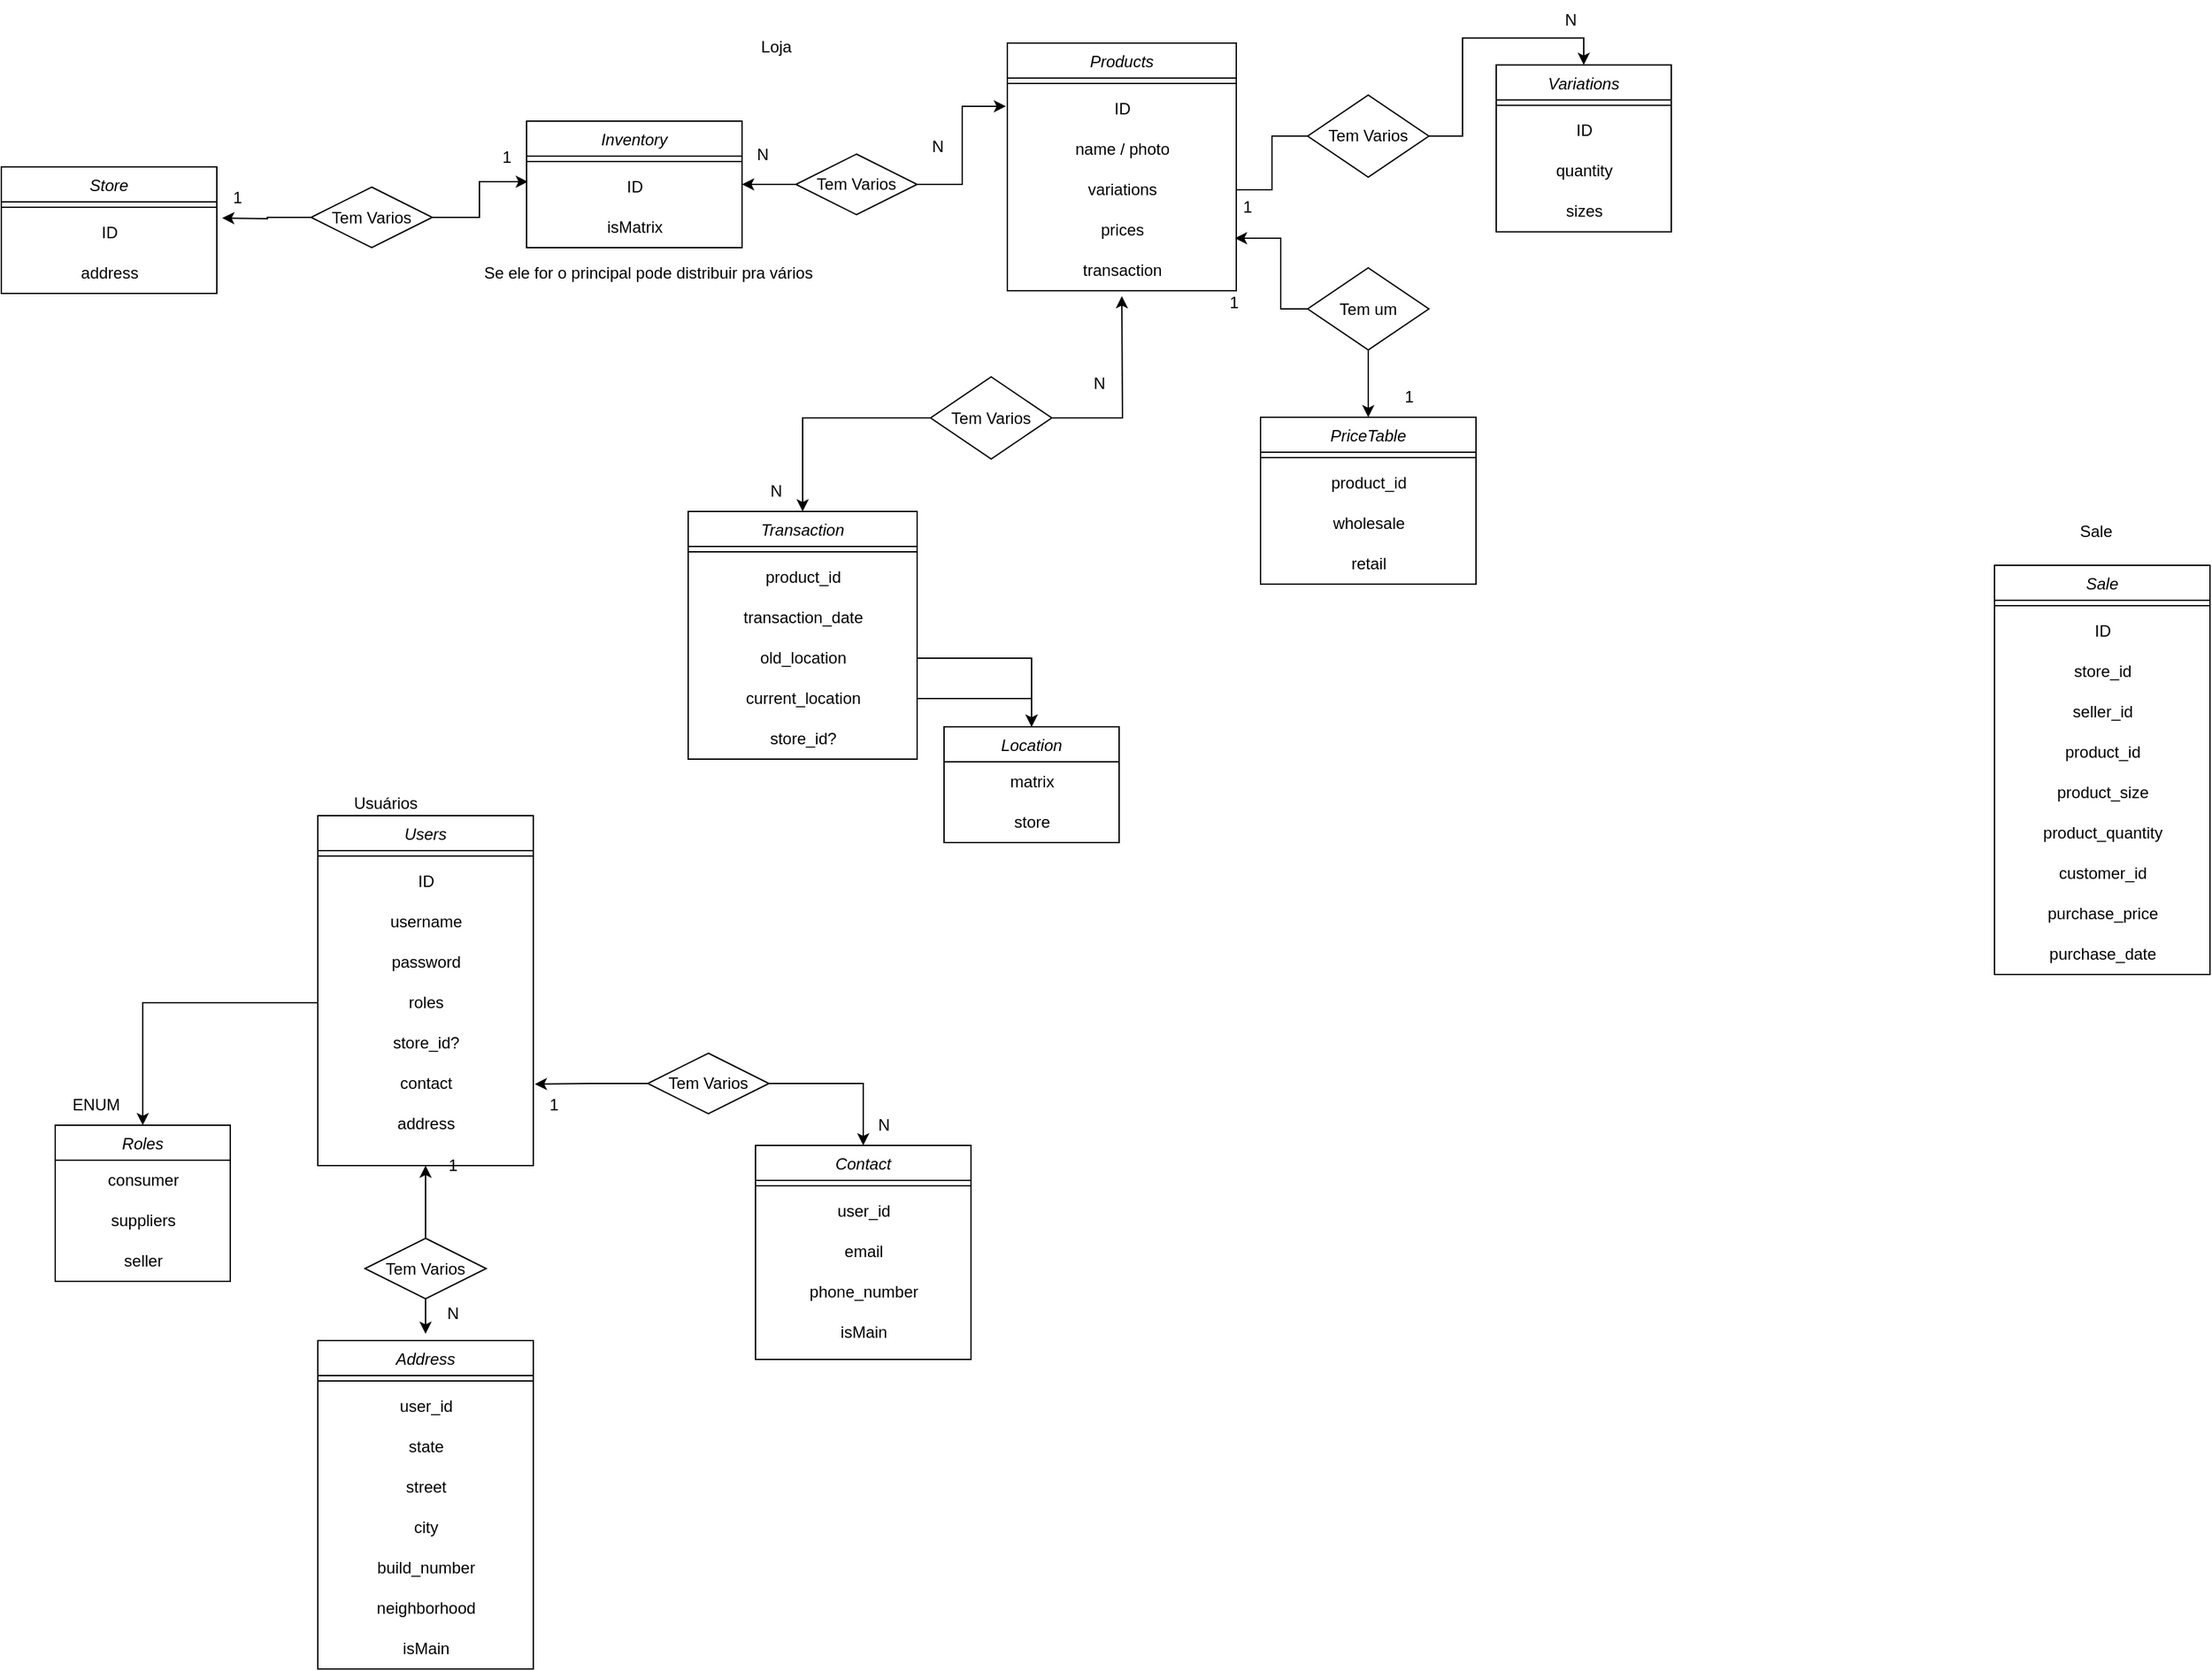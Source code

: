 <mxfile version="20.2.7" type="device"><diagram id="C5RBs43oDa-KdzZeNtuy" name="Page-1"><mxGraphModel dx="1933" dy="2263" grid="1" gridSize="10" guides="1" tooltips="1" connect="1" arrows="1" fold="1" page="1" pageScale="1" pageWidth="827" pageHeight="1169" math="0" shadow="0"><root><mxCell id="WIyWlLk6GJQsqaUBKTNV-0"/><mxCell id="WIyWlLk6GJQsqaUBKTNV-1" parent="WIyWlLk6GJQsqaUBKTNV-0"/><mxCell id="zkfFHV4jXpPFQw0GAbJ--0" value="Inventory" style="swimlane;fontStyle=2;align=center;verticalAlign=top;childLayout=stackLayout;horizontal=1;startSize=26;horizontalStack=0;resizeParent=1;resizeLast=0;collapsible=1;marginBottom=0;rounded=0;shadow=0;strokeWidth=1;" parent="WIyWlLk6GJQsqaUBKTNV-1" vertex="1"><mxGeometry x="10" y="10" width="160" height="94" as="geometry"><mxRectangle x="230" y="140" width="160" height="26" as="alternateBounds"/></mxGeometry></mxCell><mxCell id="zkfFHV4jXpPFQw0GAbJ--4" value="" style="line;html=1;strokeWidth=1;align=left;verticalAlign=middle;spacingTop=-1;spacingLeft=3;spacingRight=3;rotatable=0;labelPosition=right;points=[];portConstraint=eastwest;" parent="zkfFHV4jXpPFQw0GAbJ--0" vertex="1"><mxGeometry y="26" width="160" height="8" as="geometry"/></mxCell><mxCell id="y4ZcWmP_9i4Qwm3ODVSD-3" value="ID" style="text;html=1;align=center;verticalAlign=middle;resizable=0;points=[];autosize=1;strokeColor=none;fillColor=none;" parent="zkfFHV4jXpPFQw0GAbJ--0" vertex="1"><mxGeometry y="34" width="160" height="30" as="geometry"/></mxCell><mxCell id="y4ZcWmP_9i4Qwm3ODVSD-5" value="isMatrix" style="text;html=1;align=center;verticalAlign=middle;resizable=0;points=[];autosize=1;strokeColor=none;fillColor=none;" parent="zkfFHV4jXpPFQw0GAbJ--0" vertex="1"><mxGeometry y="64" width="160" height="30" as="geometry"/></mxCell><mxCell id="y4ZcWmP_9i4Qwm3ODVSD-25" style="edgeStyle=orthogonalEdgeStyle;rounded=0;orthogonalLoop=1;jettySize=auto;html=1;entryX=1;entryY=0.433;entryDx=0;entryDy=0;entryPerimeter=0;" parent="WIyWlLk6GJQsqaUBKTNV-1" source="y4ZcWmP_9i4Qwm3ODVSD-23" target="y4ZcWmP_9i4Qwm3ODVSD-3" edge="1"><mxGeometry relative="1" as="geometry"/></mxCell><mxCell id="y4ZcWmP_9i4Qwm3ODVSD-31" style="edgeStyle=orthogonalEdgeStyle;rounded=0;orthogonalLoop=1;jettySize=auto;html=1;entryX=-0.006;entryY=0.433;entryDx=0;entryDy=0;entryPerimeter=0;" parent="WIyWlLk6GJQsqaUBKTNV-1" source="y4ZcWmP_9i4Qwm3ODVSD-23" target="y4ZcWmP_9i4Qwm3ODVSD-28" edge="1"><mxGeometry relative="1" as="geometry"/></mxCell><mxCell id="y4ZcWmP_9i4Qwm3ODVSD-23" value="Tem Varios" style="rhombus;whiteSpace=wrap;html=1;" parent="WIyWlLk6GJQsqaUBKTNV-1" vertex="1"><mxGeometry x="210" y="34.5" width="90" height="45" as="geometry"/></mxCell><mxCell id="y4ZcWmP_9i4Qwm3ODVSD-26" value="Products&#10;" style="swimlane;fontStyle=2;align=center;verticalAlign=top;childLayout=stackLayout;horizontal=1;startSize=26;horizontalStack=0;resizeParent=1;resizeLast=0;collapsible=1;marginBottom=0;rounded=0;shadow=0;strokeWidth=1;" parent="WIyWlLk6GJQsqaUBKTNV-1" vertex="1"><mxGeometry x="367" y="-48" width="170" height="184" as="geometry"><mxRectangle x="230" y="140" width="160" height="26" as="alternateBounds"/></mxGeometry></mxCell><mxCell id="y4ZcWmP_9i4Qwm3ODVSD-27" value="" style="line;html=1;strokeWidth=1;align=left;verticalAlign=middle;spacingTop=-1;spacingLeft=3;spacingRight=3;rotatable=0;labelPosition=right;points=[];portConstraint=eastwest;" parent="y4ZcWmP_9i4Qwm3ODVSD-26" vertex="1"><mxGeometry y="26" width="170" height="8" as="geometry"/></mxCell><mxCell id="y4ZcWmP_9i4Qwm3ODVSD-28" value="ID" style="text;html=1;align=center;verticalAlign=middle;resizable=0;points=[];autosize=1;strokeColor=none;fillColor=none;" parent="y4ZcWmP_9i4Qwm3ODVSD-26" vertex="1"><mxGeometry y="34" width="170" height="30" as="geometry"/></mxCell><mxCell id="y4ZcWmP_9i4Qwm3ODVSD-217" value="name / photo" style="text;html=1;align=center;verticalAlign=middle;resizable=0;points=[];autosize=1;strokeColor=none;fillColor=none;" parent="y4ZcWmP_9i4Qwm3ODVSD-26" vertex="1"><mxGeometry y="64" width="170" height="30" as="geometry"/></mxCell><mxCell id="y4ZcWmP_9i4Qwm3ODVSD-136" value="variations" style="text;html=1;align=center;verticalAlign=middle;resizable=0;points=[];autosize=1;strokeColor=none;fillColor=none;" parent="y4ZcWmP_9i4Qwm3ODVSD-26" vertex="1"><mxGeometry y="94" width="170" height="30" as="geometry"/></mxCell><mxCell id="y4ZcWmP_9i4Qwm3ODVSD-124" value="prices" style="text;html=1;align=center;verticalAlign=middle;resizable=0;points=[];autosize=1;strokeColor=none;fillColor=none;" parent="y4ZcWmP_9i4Qwm3ODVSD-26" vertex="1"><mxGeometry y="124" width="170" height="30" as="geometry"/></mxCell><mxCell id="y4ZcWmP_9i4Qwm3ODVSD-209" value="transaction" style="text;html=1;align=center;verticalAlign=middle;resizable=0;points=[];autosize=1;strokeColor=none;fillColor=none;" parent="y4ZcWmP_9i4Qwm3ODVSD-26" vertex="1"><mxGeometry y="154" width="170" height="30" as="geometry"/></mxCell><mxCell id="y4ZcWmP_9i4Qwm3ODVSD-34" value="N" style="text;html=1;align=center;verticalAlign=middle;resizable=0;points=[];autosize=1;strokeColor=none;fillColor=none;" parent="WIyWlLk6GJQsqaUBKTNV-1" vertex="1"><mxGeometry x="170" y="20" width="30" height="30" as="geometry"/></mxCell><mxCell id="y4ZcWmP_9i4Qwm3ODVSD-35" value="N" style="text;html=1;align=center;verticalAlign=middle;resizable=0;points=[];autosize=1;strokeColor=none;fillColor=none;" parent="WIyWlLk6GJQsqaUBKTNV-1" vertex="1"><mxGeometry x="300" y="14" width="30" height="30" as="geometry"/></mxCell><mxCell id="y4ZcWmP_9i4Qwm3ODVSD-37" value="Users" style="swimlane;fontStyle=2;align=center;verticalAlign=top;childLayout=stackLayout;horizontal=1;startSize=26;horizontalStack=0;resizeParent=1;resizeLast=0;collapsible=1;marginBottom=0;rounded=0;shadow=0;strokeWidth=1;" parent="WIyWlLk6GJQsqaUBKTNV-1" vertex="1"><mxGeometry x="-145" y="526" width="160" height="260" as="geometry"><mxRectangle x="230" y="140" width="160" height="26" as="alternateBounds"/></mxGeometry></mxCell><mxCell id="y4ZcWmP_9i4Qwm3ODVSD-38" value="" style="line;html=1;strokeWidth=1;align=left;verticalAlign=middle;spacingTop=-1;spacingLeft=3;spacingRight=3;rotatable=0;labelPosition=right;points=[];portConstraint=eastwest;" parent="y4ZcWmP_9i4Qwm3ODVSD-37" vertex="1"><mxGeometry y="26" width="160" height="8" as="geometry"/></mxCell><mxCell id="ZL4ar5tYHBufmJx2ZnEz-0" value="ID" style="text;html=1;align=center;verticalAlign=middle;resizable=0;points=[];autosize=1;strokeColor=none;fillColor=none;" vertex="1" parent="y4ZcWmP_9i4Qwm3ODVSD-37"><mxGeometry y="34" width="160" height="30" as="geometry"/></mxCell><mxCell id="ZL4ar5tYHBufmJx2ZnEz-2" value="username" style="text;html=1;align=center;verticalAlign=middle;resizable=0;points=[];autosize=1;strokeColor=none;fillColor=none;" vertex="1" parent="y4ZcWmP_9i4Qwm3ODVSD-37"><mxGeometry y="64" width="160" height="30" as="geometry"/></mxCell><mxCell id="y4ZcWmP_9i4Qwm3ODVSD-39" value="password" style="text;html=1;align=center;verticalAlign=middle;resizable=0;points=[];autosize=1;strokeColor=none;fillColor=none;" parent="y4ZcWmP_9i4Qwm3ODVSD-37" vertex="1"><mxGeometry y="94" width="160" height="30" as="geometry"/></mxCell><mxCell id="y4ZcWmP_9i4Qwm3ODVSD-40" value="roles" style="text;html=1;align=center;verticalAlign=middle;resizable=0;points=[];autosize=1;strokeColor=none;fillColor=none;" parent="y4ZcWmP_9i4Qwm3ODVSD-37" vertex="1"><mxGeometry y="124" width="160" height="30" as="geometry"/></mxCell><mxCell id="y4ZcWmP_9i4Qwm3ODVSD-105" value="store_id?" style="text;html=1;align=center;verticalAlign=middle;resizable=0;points=[];autosize=1;strokeColor=none;fillColor=none;" parent="y4ZcWmP_9i4Qwm3ODVSD-37" vertex="1"><mxGeometry y="154" width="160" height="30" as="geometry"/></mxCell><mxCell id="y4ZcWmP_9i4Qwm3ODVSD-42" value="contact" style="text;html=1;align=center;verticalAlign=middle;resizable=0;points=[];autosize=1;strokeColor=none;fillColor=none;" parent="y4ZcWmP_9i4Qwm3ODVSD-37" vertex="1"><mxGeometry y="184" width="160" height="30" as="geometry"/></mxCell><mxCell id="y4ZcWmP_9i4Qwm3ODVSD-52" value="address" style="text;html=1;align=center;verticalAlign=middle;resizable=0;points=[];autosize=1;strokeColor=none;fillColor=none;" parent="y4ZcWmP_9i4Qwm3ODVSD-37" vertex="1"><mxGeometry y="214" width="160" height="30" as="geometry"/></mxCell><mxCell id="y4ZcWmP_9i4Qwm3ODVSD-43" value="Roles" style="swimlane;fontStyle=2;align=center;verticalAlign=top;childLayout=stackLayout;horizontal=1;startSize=26;horizontalStack=0;resizeParent=1;resizeLast=0;collapsible=1;marginBottom=0;rounded=0;shadow=0;strokeWidth=1;" parent="WIyWlLk6GJQsqaUBKTNV-1" vertex="1"><mxGeometry x="-340" y="756" width="130" height="116" as="geometry"><mxRectangle x="230" y="140" width="160" height="26" as="alternateBounds"/></mxGeometry></mxCell><mxCell id="y4ZcWmP_9i4Qwm3ODVSD-46" value="consumer" style="text;html=1;align=center;verticalAlign=middle;resizable=0;points=[];autosize=1;strokeColor=none;fillColor=none;" parent="y4ZcWmP_9i4Qwm3ODVSD-43" vertex="1"><mxGeometry y="26" width="130" height="30" as="geometry"/></mxCell><mxCell id="y4ZcWmP_9i4Qwm3ODVSD-51" value="suppliers" style="text;html=1;align=center;verticalAlign=middle;resizable=0;points=[];autosize=1;strokeColor=none;fillColor=none;" parent="y4ZcWmP_9i4Qwm3ODVSD-43" vertex="1"><mxGeometry y="56" width="130" height="30" as="geometry"/></mxCell><mxCell id="y4ZcWmP_9i4Qwm3ODVSD-47" value="seller" style="text;html=1;align=center;verticalAlign=middle;resizable=0;points=[];autosize=1;strokeColor=none;fillColor=none;" parent="y4ZcWmP_9i4Qwm3ODVSD-43" vertex="1"><mxGeometry y="86" width="130" height="30" as="geometry"/></mxCell><mxCell id="y4ZcWmP_9i4Qwm3ODVSD-48" style="edgeStyle=orthogonalEdgeStyle;rounded=0;orthogonalLoop=1;jettySize=auto;html=1;entryX=0.5;entryY=0;entryDx=0;entryDy=0;" parent="WIyWlLk6GJQsqaUBKTNV-1" source="y4ZcWmP_9i4Qwm3ODVSD-40" target="y4ZcWmP_9i4Qwm3ODVSD-43" edge="1"><mxGeometry relative="1" as="geometry"/></mxCell><mxCell id="y4ZcWmP_9i4Qwm3ODVSD-53" value="Contact" style="swimlane;fontStyle=2;align=center;verticalAlign=top;childLayout=stackLayout;horizontal=1;startSize=26;horizontalStack=0;resizeParent=1;resizeLast=0;collapsible=1;marginBottom=0;rounded=0;shadow=0;strokeWidth=1;" parent="WIyWlLk6GJQsqaUBKTNV-1" vertex="1"><mxGeometry x="180" y="771" width="160" height="159" as="geometry"><mxRectangle x="230" y="140" width="160" height="26" as="alternateBounds"/></mxGeometry></mxCell><mxCell id="y4ZcWmP_9i4Qwm3ODVSD-54" value="" style="line;html=1;strokeWidth=1;align=left;verticalAlign=middle;spacingTop=-1;spacingLeft=3;spacingRight=3;rotatable=0;labelPosition=right;points=[];portConstraint=eastwest;" parent="y4ZcWmP_9i4Qwm3ODVSD-53" vertex="1"><mxGeometry y="26" width="160" height="8" as="geometry"/></mxCell><mxCell id="ZL4ar5tYHBufmJx2ZnEz-4" value="user_id" style="text;html=1;align=center;verticalAlign=middle;resizable=0;points=[];autosize=1;strokeColor=none;fillColor=none;" vertex="1" parent="y4ZcWmP_9i4Qwm3ODVSD-53"><mxGeometry y="34" width="160" height="30" as="geometry"/></mxCell><mxCell id="y4ZcWmP_9i4Qwm3ODVSD-56" value="email" style="text;html=1;align=center;verticalAlign=middle;resizable=0;points=[];autosize=1;strokeColor=none;fillColor=none;" parent="y4ZcWmP_9i4Qwm3ODVSD-53" vertex="1"><mxGeometry y="64" width="160" height="30" as="geometry"/></mxCell><mxCell id="y4ZcWmP_9i4Qwm3ODVSD-55" value="phone_number" style="text;html=1;align=center;verticalAlign=middle;resizable=0;points=[];autosize=1;strokeColor=none;fillColor=none;" parent="y4ZcWmP_9i4Qwm3ODVSD-53" vertex="1"><mxGeometry y="94" width="160" height="30" as="geometry"/></mxCell><mxCell id="y4ZcWmP_9i4Qwm3ODVSD-112" value="isMain" style="text;html=1;align=center;verticalAlign=middle;resizable=0;points=[];autosize=1;strokeColor=none;fillColor=none;" parent="y4ZcWmP_9i4Qwm3ODVSD-53" vertex="1"><mxGeometry y="124" width="160" height="30" as="geometry"/></mxCell><mxCell id="y4ZcWmP_9i4Qwm3ODVSD-61" style="edgeStyle=orthogonalEdgeStyle;rounded=0;orthogonalLoop=1;jettySize=auto;html=1;entryX=0.5;entryY=0;entryDx=0;entryDy=0;" parent="WIyWlLk6GJQsqaUBKTNV-1" source="y4ZcWmP_9i4Qwm3ODVSD-60" target="y4ZcWmP_9i4Qwm3ODVSD-53" edge="1"><mxGeometry relative="1" as="geometry"><Array as="points"><mxPoint x="260" y="725"/></Array></mxGeometry></mxCell><mxCell id="y4ZcWmP_9i4Qwm3ODVSD-65" style="edgeStyle=orthogonalEdgeStyle;rounded=0;orthogonalLoop=1;jettySize=auto;html=1;entryX=1.007;entryY=0.517;entryDx=0;entryDy=0;entryPerimeter=0;" parent="WIyWlLk6GJQsqaUBKTNV-1" source="y4ZcWmP_9i4Qwm3ODVSD-60" target="y4ZcWmP_9i4Qwm3ODVSD-42" edge="1"><mxGeometry relative="1" as="geometry"/></mxCell><mxCell id="y4ZcWmP_9i4Qwm3ODVSD-60" value="Tem Varios" style="rhombus;whiteSpace=wrap;html=1;" parent="WIyWlLk6GJQsqaUBKTNV-1" vertex="1"><mxGeometry x="100" y="702.5" width="90" height="45" as="geometry"/></mxCell><mxCell id="y4ZcWmP_9i4Qwm3ODVSD-62" value="1" style="text;html=1;align=center;verticalAlign=middle;resizable=0;points=[];autosize=1;strokeColor=none;fillColor=none;" parent="WIyWlLk6GJQsqaUBKTNV-1" vertex="1"><mxGeometry x="15" y="726" width="30" height="30" as="geometry"/></mxCell><mxCell id="y4ZcWmP_9i4Qwm3ODVSD-63" value="N" style="text;html=1;align=center;verticalAlign=middle;resizable=0;points=[];autosize=1;strokeColor=none;fillColor=none;" parent="WIyWlLk6GJQsqaUBKTNV-1" vertex="1"><mxGeometry x="260" y="741" width="30" height="30" as="geometry"/></mxCell><mxCell id="y4ZcWmP_9i4Qwm3ODVSD-66" value="Address" style="swimlane;fontStyle=2;align=center;verticalAlign=top;childLayout=stackLayout;horizontal=1;startSize=26;horizontalStack=0;resizeParent=1;resizeLast=0;collapsible=1;marginBottom=0;rounded=0;shadow=0;strokeWidth=1;" parent="WIyWlLk6GJQsqaUBKTNV-1" vertex="1"><mxGeometry x="-145" y="916" width="160" height="244" as="geometry"><mxRectangle x="230" y="140" width="160" height="26" as="alternateBounds"/></mxGeometry></mxCell><mxCell id="y4ZcWmP_9i4Qwm3ODVSD-67" value="" style="line;html=1;strokeWidth=1;align=left;verticalAlign=middle;spacingTop=-1;spacingLeft=3;spacingRight=3;rotatable=0;labelPosition=right;points=[];portConstraint=eastwest;" parent="y4ZcWmP_9i4Qwm3ODVSD-66" vertex="1"><mxGeometry y="26" width="160" height="8" as="geometry"/></mxCell><mxCell id="ZL4ar5tYHBufmJx2ZnEz-6" value="user_id" style="text;html=1;align=center;verticalAlign=middle;resizable=0;points=[];autosize=1;strokeColor=none;fillColor=none;" vertex="1" parent="y4ZcWmP_9i4Qwm3ODVSD-66"><mxGeometry y="34" width="160" height="30" as="geometry"/></mxCell><mxCell id="y4ZcWmP_9i4Qwm3ODVSD-68" value="state" style="text;html=1;align=center;verticalAlign=middle;resizable=0;points=[];autosize=1;strokeColor=none;fillColor=none;" parent="y4ZcWmP_9i4Qwm3ODVSD-66" vertex="1"><mxGeometry y="64" width="160" height="30" as="geometry"/></mxCell><mxCell id="y4ZcWmP_9i4Qwm3ODVSD-69" value="street" style="text;html=1;align=center;verticalAlign=middle;resizable=0;points=[];autosize=1;strokeColor=none;fillColor=none;" parent="y4ZcWmP_9i4Qwm3ODVSD-66" vertex="1"><mxGeometry y="94" width="160" height="30" as="geometry"/></mxCell><mxCell id="y4ZcWmP_9i4Qwm3ODVSD-101" value="city" style="text;html=1;align=center;verticalAlign=middle;resizable=0;points=[];autosize=1;strokeColor=none;fillColor=none;" parent="y4ZcWmP_9i4Qwm3ODVSD-66" vertex="1"><mxGeometry y="124" width="160" height="30" as="geometry"/></mxCell><mxCell id="y4ZcWmP_9i4Qwm3ODVSD-99" value="build_number" style="text;html=1;align=center;verticalAlign=middle;resizable=0;points=[];autosize=1;strokeColor=none;fillColor=none;" parent="y4ZcWmP_9i4Qwm3ODVSD-66" vertex="1"><mxGeometry y="154" width="160" height="30" as="geometry"/></mxCell><mxCell id="y4ZcWmP_9i4Qwm3ODVSD-100" value="neighborhood" style="text;html=1;align=center;verticalAlign=middle;resizable=0;points=[];autosize=1;strokeColor=none;fillColor=none;" parent="y4ZcWmP_9i4Qwm3ODVSD-66" vertex="1"><mxGeometry y="184" width="160" height="30" as="geometry"/></mxCell><mxCell id="y4ZcWmP_9i4Qwm3ODVSD-113" value="isMain" style="text;html=1;align=center;verticalAlign=middle;resizable=0;points=[];autosize=1;strokeColor=none;fillColor=none;" parent="y4ZcWmP_9i4Qwm3ODVSD-66" vertex="1"><mxGeometry y="214" width="160" height="30" as="geometry"/></mxCell><mxCell id="y4ZcWmP_9i4Qwm3ODVSD-73" style="edgeStyle=orthogonalEdgeStyle;rounded=0;orthogonalLoop=1;jettySize=auto;html=1;exitX=0.5;exitY=1;exitDx=0;exitDy=0;entryX=0.5;entryY=0;entryDx=0;entryDy=0;" parent="WIyWlLk6GJQsqaUBKTNV-1" source="y4ZcWmP_9i4Qwm3ODVSD-71" edge="1"><mxGeometry relative="1" as="geometry"><mxPoint x="-65" y="911" as="targetPoint"/></mxGeometry></mxCell><mxCell id="y4ZcWmP_9i4Qwm3ODVSD-107" style="edgeStyle=orthogonalEdgeStyle;rounded=0;orthogonalLoop=1;jettySize=auto;html=1;exitX=0.5;exitY=0;exitDx=0;exitDy=0;entryX=0.5;entryY=1;entryDx=0;entryDy=0;" parent="WIyWlLk6GJQsqaUBKTNV-1" source="y4ZcWmP_9i4Qwm3ODVSD-71" target="y4ZcWmP_9i4Qwm3ODVSD-37" edge="1"><mxGeometry relative="1" as="geometry"/></mxCell><mxCell id="y4ZcWmP_9i4Qwm3ODVSD-71" value="Tem Varios" style="rhombus;whiteSpace=wrap;html=1;" parent="WIyWlLk6GJQsqaUBKTNV-1" vertex="1"><mxGeometry x="-110" y="840" width="90" height="45" as="geometry"/></mxCell><mxCell id="y4ZcWmP_9i4Qwm3ODVSD-75" value="ENUM" style="text;html=1;align=center;verticalAlign=middle;resizable=0;points=[];autosize=1;strokeColor=none;fillColor=none;" parent="WIyWlLk6GJQsqaUBKTNV-1" vertex="1"><mxGeometry x="-340" y="726" width="60" height="30" as="geometry"/></mxCell><mxCell id="y4ZcWmP_9i4Qwm3ODVSD-85" value="Store" style="swimlane;fontStyle=2;align=center;verticalAlign=top;childLayout=stackLayout;horizontal=1;startSize=26;horizontalStack=0;resizeParent=1;resizeLast=0;collapsible=1;marginBottom=0;rounded=0;shadow=0;strokeWidth=1;" parent="WIyWlLk6GJQsqaUBKTNV-1" vertex="1"><mxGeometry x="-380" y="44" width="160" height="94" as="geometry"><mxRectangle x="230" y="140" width="160" height="26" as="alternateBounds"/></mxGeometry></mxCell><mxCell id="y4ZcWmP_9i4Qwm3ODVSD-86" value="" style="line;html=1;strokeWidth=1;align=left;verticalAlign=middle;spacingTop=-1;spacingLeft=3;spacingRight=3;rotatable=0;labelPosition=right;points=[];portConstraint=eastwest;" parent="y4ZcWmP_9i4Qwm3ODVSD-85" vertex="1"><mxGeometry y="26" width="160" height="8" as="geometry"/></mxCell><mxCell id="y4ZcWmP_9i4Qwm3ODVSD-87" value="ID" style="text;html=1;align=center;verticalAlign=middle;resizable=0;points=[];autosize=1;strokeColor=none;fillColor=none;" parent="y4ZcWmP_9i4Qwm3ODVSD-85" vertex="1"><mxGeometry y="34" width="160" height="30" as="geometry"/></mxCell><mxCell id="y4ZcWmP_9i4Qwm3ODVSD-98" value="address" style="text;html=1;align=center;verticalAlign=middle;resizable=0;points=[];autosize=1;strokeColor=none;fillColor=none;" parent="y4ZcWmP_9i4Qwm3ODVSD-85" vertex="1"><mxGeometry y="64" width="160" height="30" as="geometry"/></mxCell><mxCell id="y4ZcWmP_9i4Qwm3ODVSD-91" style="edgeStyle=orthogonalEdgeStyle;rounded=0;orthogonalLoop=1;jettySize=auto;html=1;exitX=1;exitY=0.5;exitDx=0;exitDy=0;entryX=0.006;entryY=0.367;entryDx=0;entryDy=0;entryPerimeter=0;" parent="WIyWlLk6GJQsqaUBKTNV-1" source="y4ZcWmP_9i4Qwm3ODVSD-90" target="y4ZcWmP_9i4Qwm3ODVSD-3" edge="1"><mxGeometry relative="1" as="geometry"/></mxCell><mxCell id="y4ZcWmP_9i4Qwm3ODVSD-94" style="edgeStyle=orthogonalEdgeStyle;rounded=0;orthogonalLoop=1;jettySize=auto;html=1;exitX=0;exitY=0.5;exitDx=0;exitDy=0;entryX=1.025;entryY=-0.067;entryDx=0;entryDy=0;entryPerimeter=0;" parent="WIyWlLk6GJQsqaUBKTNV-1" source="y4ZcWmP_9i4Qwm3ODVSD-90" edge="1"><mxGeometry relative="1" as="geometry"><mxPoint x="-216" y="81.99" as="targetPoint"/></mxGeometry></mxCell><mxCell id="y4ZcWmP_9i4Qwm3ODVSD-90" value="Tem Varios" style="rhombus;whiteSpace=wrap;html=1;" parent="WIyWlLk6GJQsqaUBKTNV-1" vertex="1"><mxGeometry x="-150" y="59" width="90" height="45" as="geometry"/></mxCell><mxCell id="y4ZcWmP_9i4Qwm3ODVSD-95" value="1" style="text;html=1;align=center;verticalAlign=middle;resizable=0;points=[];autosize=1;strokeColor=none;fillColor=none;" parent="WIyWlLk6GJQsqaUBKTNV-1" vertex="1"><mxGeometry x="-220" y="51.5" width="30" height="30" as="geometry"/></mxCell><mxCell id="y4ZcWmP_9i4Qwm3ODVSD-96" value="1" style="text;html=1;align=center;verticalAlign=middle;resizable=0;points=[];autosize=1;strokeColor=none;fillColor=none;" parent="WIyWlLk6GJQsqaUBKTNV-1" vertex="1"><mxGeometry x="-20" y="21.5" width="30" height="30" as="geometry"/></mxCell><mxCell id="y4ZcWmP_9i4Qwm3ODVSD-102" value="N" style="text;html=1;align=center;verticalAlign=middle;resizable=0;points=[];autosize=1;strokeColor=none;fillColor=none;" parent="WIyWlLk6GJQsqaUBKTNV-1" vertex="1"><mxGeometry x="-60" y="881" width="30" height="30" as="geometry"/></mxCell><mxCell id="y4ZcWmP_9i4Qwm3ODVSD-103" value="1" style="text;html=1;align=center;verticalAlign=middle;resizable=0;points=[];autosize=1;strokeColor=none;fillColor=none;" parent="WIyWlLk6GJQsqaUBKTNV-1" vertex="1"><mxGeometry x="-60" y="771" width="30" height="30" as="geometry"/></mxCell><mxCell id="y4ZcWmP_9i4Qwm3ODVSD-104" value="Se ele for o principal pode distribuir pra vários" style="text;html=1;align=center;verticalAlign=middle;resizable=0;points=[];autosize=1;strokeColor=none;fillColor=none;" parent="WIyWlLk6GJQsqaUBKTNV-1" vertex="1"><mxGeometry x="-35" y="108" width="270" height="30" as="geometry"/></mxCell><mxCell id="y4ZcWmP_9i4Qwm3ODVSD-114" value="PriceTable" style="swimlane;fontStyle=2;align=center;verticalAlign=top;childLayout=stackLayout;horizontal=1;startSize=26;horizontalStack=0;resizeParent=1;resizeLast=0;collapsible=1;marginBottom=0;rounded=0;shadow=0;strokeWidth=1;" parent="WIyWlLk6GJQsqaUBKTNV-1" vertex="1"><mxGeometry x="555" y="230" width="160" height="124" as="geometry"><mxRectangle x="230" y="140" width="160" height="26" as="alternateBounds"/></mxGeometry></mxCell><mxCell id="y4ZcWmP_9i4Qwm3ODVSD-115" value="" style="line;html=1;strokeWidth=1;align=left;verticalAlign=middle;spacingTop=-1;spacingLeft=3;spacingRight=3;rotatable=0;labelPosition=right;points=[];portConstraint=eastwest;" parent="y4ZcWmP_9i4Qwm3ODVSD-114" vertex="1"><mxGeometry y="26" width="160" height="8" as="geometry"/></mxCell><mxCell id="y4ZcWmP_9i4Qwm3ODVSD-116" value="product_id" style="text;html=1;align=center;verticalAlign=middle;resizable=0;points=[];autosize=1;strokeColor=none;fillColor=none;" parent="y4ZcWmP_9i4Qwm3ODVSD-114" vertex="1"><mxGeometry y="34" width="160" height="30" as="geometry"/></mxCell><mxCell id="y4ZcWmP_9i4Qwm3ODVSD-117" value="wholesale" style="text;html=1;align=center;verticalAlign=middle;resizable=0;points=[];autosize=1;strokeColor=none;fillColor=none;" parent="y4ZcWmP_9i4Qwm3ODVSD-114" vertex="1"><mxGeometry y="64" width="160" height="30" as="geometry"/></mxCell><mxCell id="y4ZcWmP_9i4Qwm3ODVSD-118" value="retail" style="text;html=1;align=center;verticalAlign=middle;resizable=0;points=[];autosize=1;strokeColor=none;fillColor=none;" parent="y4ZcWmP_9i4Qwm3ODVSD-114" vertex="1"><mxGeometry y="94" width="160" height="30" as="geometry"/></mxCell><mxCell id="y4ZcWmP_9i4Qwm3ODVSD-128" style="edgeStyle=orthogonalEdgeStyle;rounded=0;orthogonalLoop=1;jettySize=auto;html=1;exitX=0;exitY=0.5;exitDx=0;exitDy=0;entryX=0.994;entryY=0.7;entryDx=0;entryDy=0;entryPerimeter=0;startArrow=none;startFill=0;endArrow=classic;endFill=1;" parent="WIyWlLk6GJQsqaUBKTNV-1" source="y4ZcWmP_9i4Qwm3ODVSD-125" target="y4ZcWmP_9i4Qwm3ODVSD-124" edge="1"><mxGeometry relative="1" as="geometry"><Array as="points"><mxPoint x="570" y="150"/><mxPoint x="570" y="97"/></Array></mxGeometry></mxCell><mxCell id="y4ZcWmP_9i4Qwm3ODVSD-129" style="edgeStyle=orthogonalEdgeStyle;rounded=0;orthogonalLoop=1;jettySize=auto;html=1;exitX=0.5;exitY=1;exitDx=0;exitDy=0;entryX=0.5;entryY=0;entryDx=0;entryDy=0;startArrow=none;startFill=0;endArrow=classic;endFill=1;" parent="WIyWlLk6GJQsqaUBKTNV-1" source="y4ZcWmP_9i4Qwm3ODVSD-125" target="y4ZcWmP_9i4Qwm3ODVSD-114" edge="1"><mxGeometry relative="1" as="geometry"/></mxCell><mxCell id="y4ZcWmP_9i4Qwm3ODVSD-125" value="Tem um" style="rhombus;whiteSpace=wrap;html=1;" parent="WIyWlLk6GJQsqaUBKTNV-1" vertex="1"><mxGeometry x="590" y="119" width="90" height="61" as="geometry"/></mxCell><mxCell id="y4ZcWmP_9i4Qwm3ODVSD-130" value="1" style="text;html=1;align=center;verticalAlign=middle;resizable=0;points=[];autosize=1;strokeColor=none;fillColor=none;" parent="WIyWlLk6GJQsqaUBKTNV-1" vertex="1"><mxGeometry x="520" y="130" width="30" height="30" as="geometry"/></mxCell><mxCell id="y4ZcWmP_9i4Qwm3ODVSD-131" value="1" style="text;html=1;align=center;verticalAlign=middle;resizable=0;points=[];autosize=1;strokeColor=none;fillColor=none;" parent="WIyWlLk6GJQsqaUBKTNV-1" vertex="1"><mxGeometry x="650" y="200" width="30" height="30" as="geometry"/></mxCell><mxCell id="y4ZcWmP_9i4Qwm3ODVSD-133" value="Usuários" style="text;html=1;align=center;verticalAlign=middle;resizable=0;points=[];autosize=1;strokeColor=none;fillColor=none;" parent="WIyWlLk6GJQsqaUBKTNV-1" vertex="1"><mxGeometry x="-130" y="502" width="70" height="30" as="geometry"/></mxCell><mxCell id="y4ZcWmP_9i4Qwm3ODVSD-134" value="Loja" style="text;html=1;align=center;verticalAlign=middle;resizable=0;points=[];autosize=1;strokeColor=none;fillColor=none;" parent="WIyWlLk6GJQsqaUBKTNV-1" vertex="1"><mxGeometry x="170" y="-60" width="50" height="30" as="geometry"/></mxCell><mxCell id="y4ZcWmP_9i4Qwm3ODVSD-137" value="Variations" style="swimlane;fontStyle=2;align=center;verticalAlign=top;childLayout=stackLayout;horizontal=1;startSize=26;horizontalStack=0;resizeParent=1;resizeLast=0;collapsible=1;marginBottom=0;rounded=0;shadow=0;strokeWidth=1;" parent="WIyWlLk6GJQsqaUBKTNV-1" vertex="1"><mxGeometry x="730" y="-31.75" width="130" height="124" as="geometry"><mxRectangle x="230" y="140" width="160" height="26" as="alternateBounds"/></mxGeometry></mxCell><mxCell id="y4ZcWmP_9i4Qwm3ODVSD-138" value="" style="line;html=1;strokeWidth=1;align=left;verticalAlign=middle;spacingTop=-1;spacingLeft=3;spacingRight=3;rotatable=0;labelPosition=right;points=[];portConstraint=eastwest;" parent="y4ZcWmP_9i4Qwm3ODVSD-137" vertex="1"><mxGeometry y="26" width="130" height="8" as="geometry"/></mxCell><mxCell id="y4ZcWmP_9i4Qwm3ODVSD-29" value="ID" style="text;html=1;align=center;verticalAlign=middle;resizable=0;points=[];autosize=1;strokeColor=none;fillColor=none;" parent="y4ZcWmP_9i4Qwm3ODVSD-137" vertex="1"><mxGeometry y="34" width="130" height="30" as="geometry"/></mxCell><mxCell id="y4ZcWmP_9i4Qwm3ODVSD-36" value="quantity" style="text;html=1;align=center;verticalAlign=middle;resizable=0;points=[];autosize=1;strokeColor=none;fillColor=none;" parent="y4ZcWmP_9i4Qwm3ODVSD-137" vertex="1"><mxGeometry y="64" width="130" height="30" as="geometry"/></mxCell><mxCell id="y4ZcWmP_9i4Qwm3ODVSD-215" value="sizes" style="text;html=1;align=center;verticalAlign=middle;resizable=0;points=[];autosize=1;strokeColor=none;fillColor=none;" parent="y4ZcWmP_9i4Qwm3ODVSD-137" vertex="1"><mxGeometry y="94" width="130" height="30" as="geometry"/></mxCell><mxCell id="y4ZcWmP_9i4Qwm3ODVSD-142" style="edgeStyle=orthogonalEdgeStyle;rounded=0;orthogonalLoop=1;jettySize=auto;html=1;entryX=0.5;entryY=0;entryDx=0;entryDy=0;startArrow=none;startFill=0;endArrow=classic;endFill=1;" parent="WIyWlLk6GJQsqaUBKTNV-1" source="y4ZcWmP_9i4Qwm3ODVSD-143" target="y4ZcWmP_9i4Qwm3ODVSD-137" edge="1"><mxGeometry relative="1" as="geometry"/></mxCell><mxCell id="y4ZcWmP_9i4Qwm3ODVSD-143" value="Tem Varios" style="rhombus;whiteSpace=wrap;html=1;" parent="WIyWlLk6GJQsqaUBKTNV-1" vertex="1"><mxGeometry x="590" y="-9.38" width="90" height="61" as="geometry"/></mxCell><mxCell id="y4ZcWmP_9i4Qwm3ODVSD-144" value="" style="edgeStyle=orthogonalEdgeStyle;rounded=0;orthogonalLoop=1;jettySize=auto;html=1;entryX=0;entryY=0.5;entryDx=0;entryDy=0;startArrow=none;startFill=0;endArrow=none;endFill=1;" parent="WIyWlLk6GJQsqaUBKTNV-1" source="y4ZcWmP_9i4Qwm3ODVSD-136" target="y4ZcWmP_9i4Qwm3ODVSD-143" edge="1"><mxGeometry relative="1" as="geometry"><mxPoint x="520" y="89" as="sourcePoint"/><mxPoint x="695" y="-40" as="targetPoint"/></mxGeometry></mxCell><mxCell id="y4ZcWmP_9i4Qwm3ODVSD-147" value="1" style="text;html=1;align=center;verticalAlign=middle;resizable=0;points=[];autosize=1;strokeColor=none;fillColor=none;" parent="WIyWlLk6GJQsqaUBKTNV-1" vertex="1"><mxGeometry x="530" y="59" width="30" height="30" as="geometry"/></mxCell><mxCell id="y4ZcWmP_9i4Qwm3ODVSD-148" value="N" style="text;html=1;align=center;verticalAlign=middle;resizable=0;points=[];autosize=1;strokeColor=none;fillColor=none;" parent="WIyWlLk6GJQsqaUBKTNV-1" vertex="1"><mxGeometry x="770" y="-80" width="30" height="30" as="geometry"/></mxCell><mxCell id="y4ZcWmP_9i4Qwm3ODVSD-150" value="Sale" style="swimlane;fontStyle=2;align=center;verticalAlign=top;childLayout=stackLayout;horizontal=1;startSize=26;horizontalStack=0;resizeParent=1;resizeLast=0;collapsible=1;marginBottom=0;rounded=0;shadow=0;strokeWidth=1;" parent="WIyWlLk6GJQsqaUBKTNV-1" vertex="1"><mxGeometry x="1100" y="340" width="160" height="304" as="geometry"><mxRectangle x="230" y="140" width="160" height="26" as="alternateBounds"/></mxGeometry></mxCell><mxCell id="y4ZcWmP_9i4Qwm3ODVSD-151" value="" style="line;html=1;strokeWidth=1;align=left;verticalAlign=middle;spacingTop=-1;spacingLeft=3;spacingRight=3;rotatable=0;labelPosition=right;points=[];portConstraint=eastwest;" parent="y4ZcWmP_9i4Qwm3ODVSD-150" vertex="1"><mxGeometry y="26" width="160" height="8" as="geometry"/></mxCell><mxCell id="y4ZcWmP_9i4Qwm3ODVSD-152" value="ID" style="text;html=1;align=center;verticalAlign=middle;resizable=0;points=[];autosize=1;strokeColor=none;fillColor=none;" parent="y4ZcWmP_9i4Qwm3ODVSD-150" vertex="1"><mxGeometry y="34" width="160" height="30" as="geometry"/></mxCell><mxCell id="y4ZcWmP_9i4Qwm3ODVSD-153" value="store_id" style="text;html=1;align=center;verticalAlign=middle;resizable=0;points=[];autosize=1;strokeColor=none;fillColor=none;" parent="y4ZcWmP_9i4Qwm3ODVSD-150" vertex="1"><mxGeometry y="64" width="160" height="30" as="geometry"/></mxCell><mxCell id="y4ZcWmP_9i4Qwm3ODVSD-154" value="seller_id" style="text;html=1;align=center;verticalAlign=middle;resizable=0;points=[];autosize=1;strokeColor=none;fillColor=none;" parent="y4ZcWmP_9i4Qwm3ODVSD-150" vertex="1"><mxGeometry y="94" width="160" height="30" as="geometry"/></mxCell><mxCell id="y4ZcWmP_9i4Qwm3ODVSD-155" value="product_id" style="text;html=1;align=center;verticalAlign=middle;resizable=0;points=[];autosize=1;strokeColor=none;fillColor=none;" parent="y4ZcWmP_9i4Qwm3ODVSD-150" vertex="1"><mxGeometry y="124" width="160" height="30" as="geometry"/></mxCell><mxCell id="y4ZcWmP_9i4Qwm3ODVSD-189" value="product_size" style="text;html=1;align=center;verticalAlign=middle;resizable=0;points=[];autosize=1;strokeColor=none;fillColor=none;" parent="y4ZcWmP_9i4Qwm3ODVSD-150" vertex="1"><mxGeometry y="154" width="160" height="30" as="geometry"/></mxCell><mxCell id="y4ZcWmP_9i4Qwm3ODVSD-190" value="product_quantity" style="text;html=1;align=center;verticalAlign=middle;resizable=0;points=[];autosize=1;strokeColor=none;fillColor=none;" parent="y4ZcWmP_9i4Qwm3ODVSD-150" vertex="1"><mxGeometry y="184" width="160" height="30" as="geometry"/></mxCell><mxCell id="y4ZcWmP_9i4Qwm3ODVSD-158" value="customer_id" style="text;html=1;align=center;verticalAlign=middle;resizable=0;points=[];autosize=1;strokeColor=none;fillColor=none;" parent="y4ZcWmP_9i4Qwm3ODVSD-150" vertex="1"><mxGeometry y="214" width="160" height="30" as="geometry"/></mxCell><mxCell id="y4ZcWmP_9i4Qwm3ODVSD-156" value="purchase_price" style="text;html=1;align=center;verticalAlign=middle;resizable=0;points=[];autosize=1;strokeColor=none;fillColor=none;" parent="y4ZcWmP_9i4Qwm3ODVSD-150" vertex="1"><mxGeometry y="244" width="160" height="30" as="geometry"/></mxCell><mxCell id="y4ZcWmP_9i4Qwm3ODVSD-157" value="purchase_date" style="text;html=1;align=center;verticalAlign=middle;resizable=0;points=[];autosize=1;strokeColor=none;fillColor=none;" parent="y4ZcWmP_9i4Qwm3ODVSD-150" vertex="1"><mxGeometry y="274" width="160" height="30" as="geometry"/></mxCell><mxCell id="y4ZcWmP_9i4Qwm3ODVSD-193" value="Sale" style="text;html=1;align=center;verticalAlign=middle;resizable=0;points=[];autosize=1;strokeColor=none;fillColor=none;" parent="WIyWlLk6GJQsqaUBKTNV-1" vertex="1"><mxGeometry x="1150" y="300" width="50" height="30" as="geometry"/></mxCell><mxCell id="y4ZcWmP_9i4Qwm3ODVSD-195" value="Transaction" style="swimlane;fontStyle=2;align=center;verticalAlign=top;childLayout=stackLayout;horizontal=1;startSize=26;horizontalStack=0;resizeParent=1;resizeLast=0;collapsible=1;marginBottom=0;rounded=0;shadow=0;strokeWidth=1;" parent="WIyWlLk6GJQsqaUBKTNV-1" vertex="1"><mxGeometry x="130" y="300" width="170" height="184" as="geometry"><mxRectangle x="230" y="140" width="160" height="26" as="alternateBounds"/></mxGeometry></mxCell><mxCell id="y4ZcWmP_9i4Qwm3ODVSD-196" value="" style="line;html=1;strokeWidth=1;align=left;verticalAlign=middle;spacingTop=-1;spacingLeft=3;spacingRight=3;rotatable=0;labelPosition=right;points=[];portConstraint=eastwest;" parent="y4ZcWmP_9i4Qwm3ODVSD-195" vertex="1"><mxGeometry y="26" width="170" height="8" as="geometry"/></mxCell><mxCell id="y4ZcWmP_9i4Qwm3ODVSD-197" value="product_id" style="text;html=1;align=center;verticalAlign=middle;resizable=0;points=[];autosize=1;strokeColor=none;fillColor=none;" parent="y4ZcWmP_9i4Qwm3ODVSD-195" vertex="1"><mxGeometry y="34" width="170" height="30" as="geometry"/></mxCell><mxCell id="y4ZcWmP_9i4Qwm3ODVSD-199" value="transaction_date" style="text;html=1;align=center;verticalAlign=middle;resizable=0;points=[];autosize=1;strokeColor=none;fillColor=none;" parent="y4ZcWmP_9i4Qwm3ODVSD-195" vertex="1"><mxGeometry y="64" width="170" height="30" as="geometry"/></mxCell><mxCell id="y4ZcWmP_9i4Qwm3ODVSD-218" value="old_location" style="text;html=1;align=center;verticalAlign=middle;resizable=0;points=[];autosize=1;strokeColor=none;fillColor=none;" parent="y4ZcWmP_9i4Qwm3ODVSD-195" vertex="1"><mxGeometry y="94" width="170" height="30" as="geometry"/></mxCell><mxCell id="y4ZcWmP_9i4Qwm3ODVSD-219" value="current_location" style="text;html=1;align=center;verticalAlign=middle;resizable=0;points=[];autosize=1;strokeColor=none;fillColor=none;" parent="y4ZcWmP_9i4Qwm3ODVSD-195" vertex="1"><mxGeometry y="124" width="170" height="30" as="geometry"/></mxCell><mxCell id="y4ZcWmP_9i4Qwm3ODVSD-227" value="store_id?" style="text;html=1;align=center;verticalAlign=middle;resizable=0;points=[];autosize=1;strokeColor=none;fillColor=none;" parent="y4ZcWmP_9i4Qwm3ODVSD-195" vertex="1"><mxGeometry y="154" width="170" height="30" as="geometry"/></mxCell><mxCell id="y4ZcWmP_9i4Qwm3ODVSD-211" style="edgeStyle=orthogonalEdgeStyle;rounded=0;orthogonalLoop=1;jettySize=auto;html=1;startArrow=none;startFill=0;endArrow=classic;endFill=1;" parent="WIyWlLk6GJQsqaUBKTNV-1" source="y4ZcWmP_9i4Qwm3ODVSD-200" edge="1"><mxGeometry relative="1" as="geometry"><mxPoint x="452" y="140" as="targetPoint"/></mxGeometry></mxCell><mxCell id="y4ZcWmP_9i4Qwm3ODVSD-212" style="edgeStyle=orthogonalEdgeStyle;rounded=0;orthogonalLoop=1;jettySize=auto;html=1;entryX=0.5;entryY=0;entryDx=0;entryDy=0;startArrow=none;startFill=0;endArrow=classic;endFill=1;" parent="WIyWlLk6GJQsqaUBKTNV-1" source="y4ZcWmP_9i4Qwm3ODVSD-200" target="y4ZcWmP_9i4Qwm3ODVSD-195" edge="1"><mxGeometry relative="1" as="geometry"/></mxCell><mxCell id="y4ZcWmP_9i4Qwm3ODVSD-200" value="Tem Varios" style="rhombus;whiteSpace=wrap;html=1;" parent="WIyWlLk6GJQsqaUBKTNV-1" vertex="1"><mxGeometry x="310" y="200" width="90" height="61" as="geometry"/></mxCell><mxCell id="y4ZcWmP_9i4Qwm3ODVSD-213" value="N" style="text;html=1;align=center;verticalAlign=middle;resizable=0;points=[];autosize=1;strokeColor=none;fillColor=none;" parent="WIyWlLk6GJQsqaUBKTNV-1" vertex="1"><mxGeometry x="420" y="190" width="30" height="30" as="geometry"/></mxCell><mxCell id="y4ZcWmP_9i4Qwm3ODVSD-214" value="N" style="text;html=1;align=center;verticalAlign=middle;resizable=0;points=[];autosize=1;strokeColor=none;fillColor=none;" parent="WIyWlLk6GJQsqaUBKTNV-1" vertex="1"><mxGeometry x="180" y="270" width="30" height="30" as="geometry"/></mxCell><mxCell id="y4ZcWmP_9i4Qwm3ODVSD-220" value="Location" style="swimlane;fontStyle=2;align=center;verticalAlign=top;childLayout=stackLayout;horizontal=1;startSize=26;horizontalStack=0;resizeParent=1;resizeLast=0;collapsible=1;marginBottom=0;rounded=0;shadow=0;strokeWidth=1;" parent="WIyWlLk6GJQsqaUBKTNV-1" vertex="1"><mxGeometry x="320" y="460" width="130" height="86" as="geometry"><mxRectangle x="230" y="140" width="160" height="26" as="alternateBounds"/></mxGeometry></mxCell><mxCell id="y4ZcWmP_9i4Qwm3ODVSD-221" value="matrix" style="text;html=1;align=center;verticalAlign=middle;resizable=0;points=[];autosize=1;strokeColor=none;fillColor=none;" parent="y4ZcWmP_9i4Qwm3ODVSD-220" vertex="1"><mxGeometry y="26" width="130" height="30" as="geometry"/></mxCell><mxCell id="y4ZcWmP_9i4Qwm3ODVSD-222" value="store" style="text;html=1;align=center;verticalAlign=middle;resizable=0;points=[];autosize=1;strokeColor=none;fillColor=none;" parent="y4ZcWmP_9i4Qwm3ODVSD-220" vertex="1"><mxGeometry y="56" width="130" height="30" as="geometry"/></mxCell><mxCell id="y4ZcWmP_9i4Qwm3ODVSD-225" style="edgeStyle=orthogonalEdgeStyle;rounded=0;orthogonalLoop=1;jettySize=auto;html=1;entryX=0.5;entryY=0;entryDx=0;entryDy=0;startArrow=none;startFill=0;endArrow=classic;endFill=1;" parent="WIyWlLk6GJQsqaUBKTNV-1" source="y4ZcWmP_9i4Qwm3ODVSD-218" target="y4ZcWmP_9i4Qwm3ODVSD-220" edge="1"><mxGeometry relative="1" as="geometry"/></mxCell><mxCell id="y4ZcWmP_9i4Qwm3ODVSD-226" style="edgeStyle=orthogonalEdgeStyle;rounded=0;orthogonalLoop=1;jettySize=auto;html=1;entryX=0.5;entryY=0;entryDx=0;entryDy=0;startArrow=none;startFill=0;endArrow=classic;endFill=1;" parent="WIyWlLk6GJQsqaUBKTNV-1" source="y4ZcWmP_9i4Qwm3ODVSD-219" target="y4ZcWmP_9i4Qwm3ODVSD-220" edge="1"><mxGeometry relative="1" as="geometry"/></mxCell></root></mxGraphModel></diagram></mxfile>